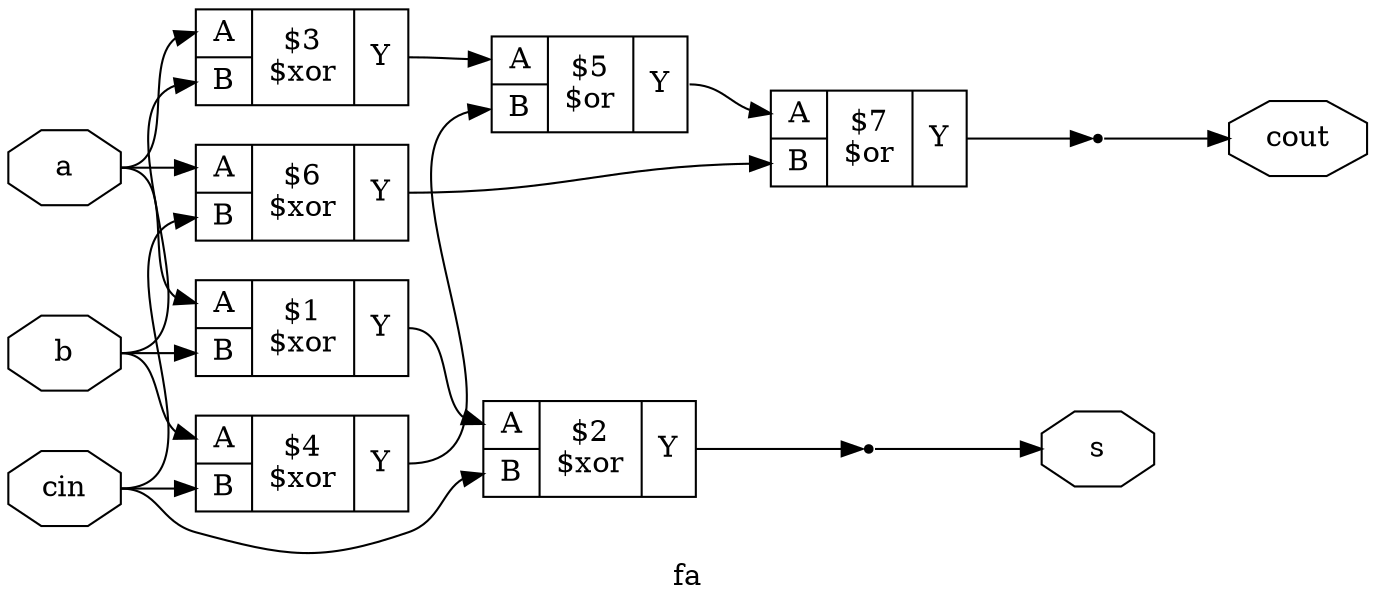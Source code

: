 digraph "fa" {
label="fa";
rankdir="LR";
remincross=true;
n8 [ shape=octagon, label="cout", color="black", fontcolor="black" ];
n9 [ shape=octagon, label="s", color="black", fontcolor="black" ];
n10 [ shape=octagon, label="cin", color="black", fontcolor="black" ];
n11 [ shape=octagon, label="b", color="black", fontcolor="black" ];
n12 [ shape=octagon, label="a", color="black", fontcolor="black" ];
c16 [ shape=record, label="{{<p13> A|<p14> B}|$7\n$or|{<p15> Y}}",  ];
c17 [ shape=record, label="{{<p13> A|<p14> B}|$6\n$xor|{<p15> Y}}",  ];
c18 [ shape=record, label="{{<p13> A|<p14> B}|$5\n$or|{<p15> Y}}",  ];
c19 [ shape=record, label="{{<p13> A|<p14> B}|$4\n$xor|{<p15> Y}}",  ];
c20 [ shape=record, label="{{<p13> A|<p14> B}|$3\n$xor|{<p15> Y}}",  ];
c21 [ shape=record, label="{{<p13> A|<p14> B}|$2\n$xor|{<p15> Y}}",  ];
c22 [ shape=record, label="{{<p13> A|<p14> B}|$1\n$xor|{<p15> Y}}",  ];
x0 [shape=point, ];
x1 [shape=point, ];
c16:p15:e -> x1:w [color="black", fontcolor="black", label=""];
n10:e -> c17:p14:w [color="black", fontcolor="black", label=""];
n10:e -> c19:p14:w [color="black", fontcolor="black", label=""];
n10:e -> c21:p14:w [color="black", fontcolor="black", label=""];
n11:e -> c19:p13:w [color="black", fontcolor="black", label=""];
n11:e -> c20:p14:w [color="black", fontcolor="black", label=""];
n11:e -> c22:p14:w [color="black", fontcolor="black", label=""];
n12:e -> c17:p13:w [color="black", fontcolor="black", label=""];
n12:e -> c20:p13:w [color="black", fontcolor="black", label=""];
n12:e -> c22:p13:w [color="black", fontcolor="black", label=""];
c17:p15:e -> c16:p14:w [color="black", fontcolor="black", label=""];
c18:p15:e -> c16:p13:w [color="black", fontcolor="black", label=""];
c19:p15:e -> c18:p14:w [color="black", fontcolor="black", label=""];
c20:p15:e -> c18:p13:w [color="black", fontcolor="black", label=""];
c21:p15:e -> x0:w [color="black", fontcolor="black", label=""];
c22:p15:e -> c21:p13:w [color="black", fontcolor="black", label=""];
x1:e -> n8:w [color="black", fontcolor="black", label=""];
x0:e -> n9:w [color="black", fontcolor="black", label=""];
}

